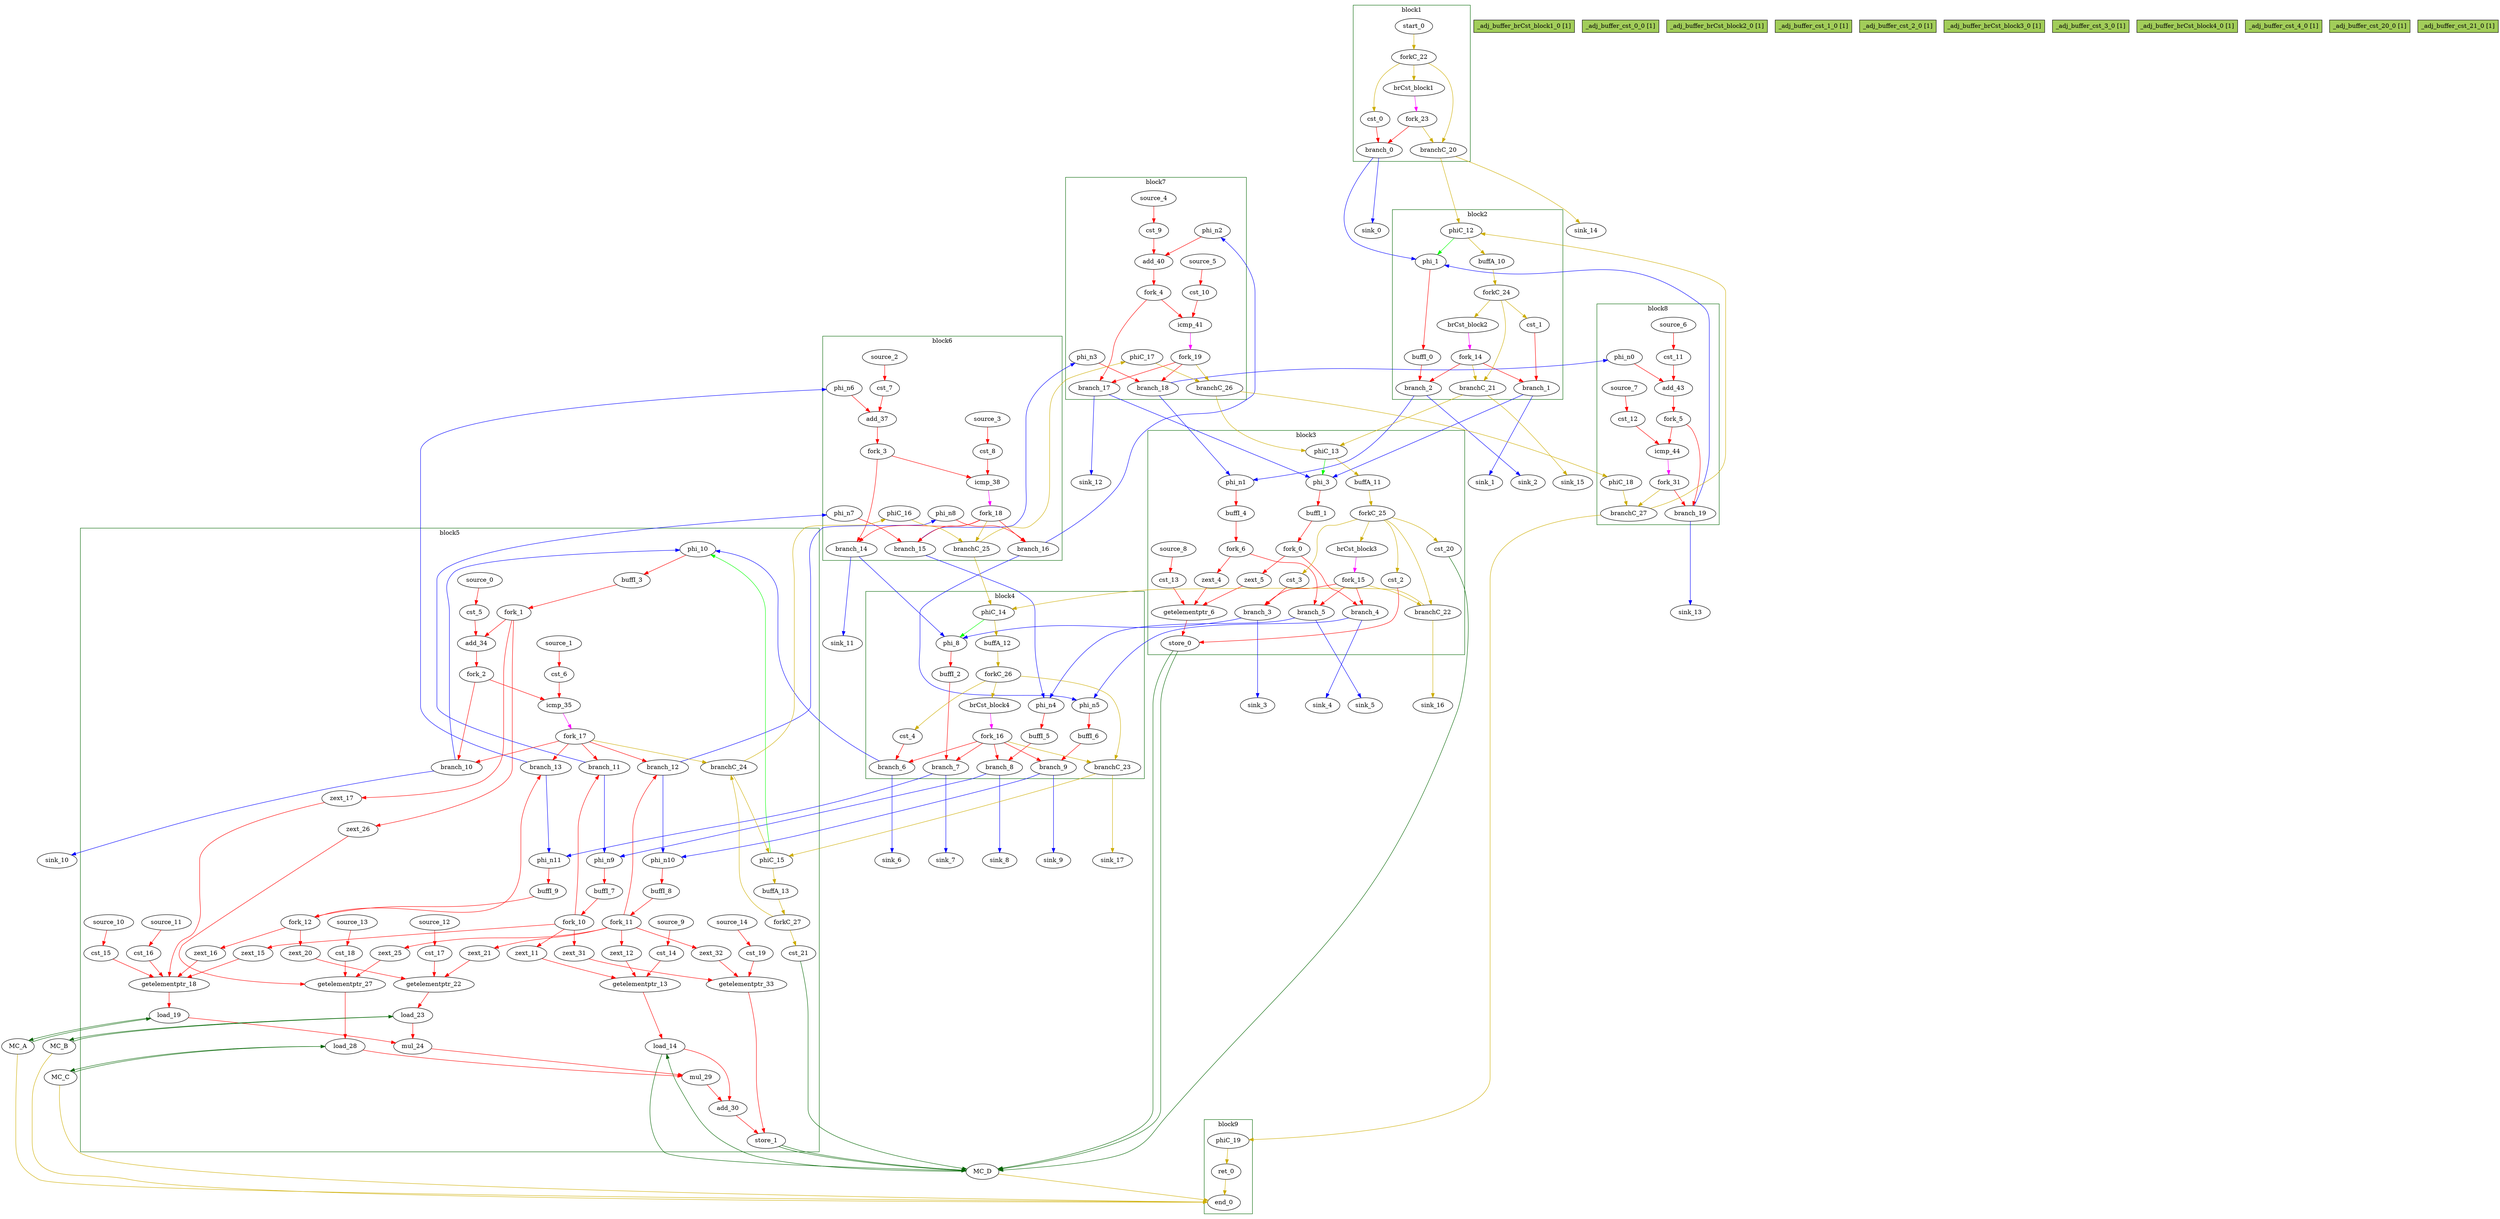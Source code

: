 Digraph G {
	splines=spline;
//DHLS version: 0.1.1" [shape = "none" pos = "20,20!"]
		"brCst_block1" [type = "Constant", bbID= 1, in = "in1:1", out = "out1:1", value = "0x1"];
		_adj_buffer_brCst_block1_0 [type=Buffer, in="in1:0", out="out1:1", bbID=2, slots=1, transparent=false, label="_adj_buffer_brCst_block1_0 [1]", shape=box, style=filled, fillcolor=darkolivegreen3, height=0.4];
		"cst_0" [type = "Constant", bbID= 1, in = "in1:32", out = "out1:32", value = "0x00000000"];
		_adj_buffer_cst_0_0 [type=Buffer, in="in1:0", out="out1:32", bbID=2, slots=1, transparent=false, label="_adj_buffer_cst_0_0 [1]", shape=box, style=filled, fillcolor=darkolivegreen3, height=0.4];
		"phi_1" [type = "Mux", bbID= 2, in = "in1?:1 in2:32 in3:32 ", out = "out1:32", delay=1.397];
		"brCst_block2" [type = "Constant", bbID= 2, in = "in1:1", out = "out1:1", value = "0x1"];
		_adj_buffer_brCst_block2_0 [type=Buffer, in="in1:0", out="out1:1", bbID=2, slots=1, transparent=false, label="_adj_buffer_brCst_block2_0 [1]", shape=box, style=filled, fillcolor=darkolivegreen3, height=0.4];
		"cst_1" [type = "Constant", bbID= 2, in = "in1:32", out = "out1:32", value = "0x00000000"];
		_adj_buffer_cst_1_0 [type=Buffer, in="in1:0", out="out1:32", bbID=2, slots=1, transparent=false, label="_adj_buffer_cst_1_0 [1]", shape=box, style=filled, fillcolor=darkolivegreen3, height=0.4];
		"phi_3" [type = "Mux", bbID= 3, in = "in1?:1 in2:32 in3:32 ", out = "out1:32", delay=1.397];
		"zext_4" [type = "Operator", bbID= 3, op = "zext_op", in = "in1:32 ", out = "out1:32 ", delay=0.000, latency=0, II=1];
		"zext_5" [type = "Operator", bbID= 3, op = "zext_op", in = "in1:32 ", out = "out1:32 ", delay=0.000, latency=0, II=1];
		"getelementptr_6" [type = "Operator", bbID= 3, op = "getelementptr_op", in = "in1:32 in2:32 in3:32 ", out = "out1:32 ", constants=1, delay=3.792, latency=0, II=1];
		"cst_2" [type = "Constant", bbID= 3, in = "in1:32", out = "out1:32", value = "0x00000000"];
		_adj_buffer_cst_2_0 [type=Buffer, in="in1:0", out="out1:32", bbID=2, slots=1, transparent=false, label="_adj_buffer_cst_2_0 [1]", shape=box, style=filled, fillcolor=darkolivegreen3, height=0.4];
		"store_0" [type = "Operator", bbID= 3, op = "mc_store_op", bbID= 3, portId= 0, in = "in1:32 in2:32 ", out = "out1:32 out2:32", delay=0.672, latency=0, II=1];
		"brCst_block3" [type = "Constant", bbID= 3, in = "in1:1", out = "out1:1", value = "0x1"];
		_adj_buffer_brCst_block3_0 [type=Buffer, in="in1:0", out="out1:1", bbID=2, slots=1, transparent=false, label="_adj_buffer_brCst_block3_0 [1]", shape=box, style=filled, fillcolor=darkolivegreen3, height=0.4];
		"cst_3" [type = "Constant", bbID= 3, in = "in1:32", out = "out1:32", value = "0x00000000"];
		_adj_buffer_cst_3_0 [type=Buffer, in="in1:0", out="out1:32", bbID=2, slots=1, transparent=false, label="_adj_buffer_cst_3_0 [1]", shape=box, style=filled, fillcolor=darkolivegreen3, height=0.4];
		"phi_8" [type = "Mux", bbID= 4, in = "in1?:1 in2:32 in3:32 ", out = "out1:32", delay=1.397];
		"brCst_block4" [type = "Constant", bbID= 4, in = "in1:1", out = "out1:1", value = "0x1"];
		_adj_buffer_brCst_block4_0 [type=Buffer, in="in1:0", out="out1:1", bbID=2, slots=1, transparent=false, label="_adj_buffer_brCst_block4_0 [1]", shape=box, style=filled, fillcolor=darkolivegreen3, height=0.4];
		"cst_4" [type = "Constant", bbID= 4, in = "in1:32", out = "out1:32", value = "0x00000000"];
		_adj_buffer_cst_4_0 [type=Buffer, in="in1:0", out="out1:32", bbID=2, slots=1, transparent=false, label="_adj_buffer_cst_4_0 [1]", shape=box, style=filled, fillcolor=darkolivegreen3, height=0.4];
		"phi_10" [type = "Mux", bbID= 5, in = "in1?:1 in2:32 in3:32 ", out = "out1:32", delay=1.397];
		"zext_11" [type = "Operator", bbID= 5, op = "zext_op", in = "in1:32 ", out = "out1:32 ", delay=0.000, latency=0, II=1];
		"zext_12" [type = "Operator", bbID= 5, op = "zext_op", in = "in1:32 ", out = "out1:32 ", delay=0.000, latency=0, II=1];
		"getelementptr_13" [type = "Operator", bbID= 5, op = "getelementptr_op", in = "in1:32 in2:32 in3:32 ", out = "out1:32 ", constants=1, delay=3.792, latency=0, II=1];
		"load_14" [type = "Operator", bbID= 5, op = "mc_load_op", bbID= 5, portId= 0, in = "in1:32 in2:32", out = "out1:32 out2:32 ", delay=1.412, latency=2, II=1];
		"zext_15" [type = "Operator", bbID= 5, op = "zext_op", in = "in1:32 ", out = "out1:32 ", delay=0.000, latency=0, II=1];
		"zext_16" [type = "Operator", bbID= 5, op = "zext_op", in = "in1:32 ", out = "out1:32 ", delay=0.000, latency=0, II=1];
		"zext_17" [type = "Operator", bbID= 5, op = "zext_op", in = "in1:32 ", out = "out1:32 ", delay=0.000, latency=0, II=1];
		"getelementptr_18" [type = "Operator", bbID= 5, op = "getelementptr_op", in = "in1:32 in2:32 in3:32 in4:32 in5:32 ", out = "out1:32 ", constants=2, delay=3.792, latency=0, II=1];
		"load_19" [type = "Operator", bbID= 5, op = "mc_load_op", bbID= 5, portId= 0, in = "in1:32 in2:32", out = "out1:32 out2:32 ", delay=1.412, latency=2, II=1];
		"zext_20" [type = "Operator", bbID= 5, op = "zext_op", in = "in1:32 ", out = "out1:32 ", delay=0.000, latency=0, II=1];
		"zext_21" [type = "Operator", bbID= 5, op = "zext_op", in = "in1:32 ", out = "out1:32 ", delay=0.000, latency=0, II=1];
		"getelementptr_22" [type = "Operator", bbID= 5, op = "getelementptr_op", in = "in1:32 in2:32 in3:32 ", out = "out1:32 ", constants=1, delay=3.792, latency=0, II=1];
		"load_23" [type = "Operator", bbID= 5, op = "mc_load_op", bbID= 5, portId= 0, in = "in1:32 in2:32", out = "out1:32 out2:32 ", delay=1.412, latency=2, II=1];
		"mul_24" [type = "Operator", bbID= 5, op = "mul_op", in = "in1:32 in2:32 ", out = "out1:32 ", delay=0.000, latency=4, II=1];
		"zext_25" [type = "Operator", bbID= 5, op = "zext_op", in = "in1:32 ", out = "out1:32 ", delay=0.000, latency=0, II=1];
		"zext_26" [type = "Operator", bbID= 5, op = "zext_op", in = "in1:32 ", out = "out1:32 ", delay=0.000, latency=0, II=1];
		"getelementptr_27" [type = "Operator", bbID= 5, op = "getelementptr_op", in = "in1:32 in2:32 in3:32 ", out = "out1:32 ", constants=1, delay=3.792, latency=0, II=1];
		"load_28" [type = "Operator", bbID= 5, op = "mc_load_op", bbID= 5, portId= 0, in = "in1:32 in2:32", out = "out1:32 out2:32 ", delay=1.412, latency=2, II=1];
		"mul_29" [type = "Operator", bbID= 5, op = "mul_op", in = "in1:32 in2:32 ", out = "out1:32 ", delay=0.000, latency=4, II=1];
		"add_30" [type = "Operator", bbID= 5, op = "add_op", in = "in1:32 in2:32 ", out = "out1:32 ", delay=2.287, latency=0, II=1];
		"zext_31" [type = "Operator", bbID= 5, op = "zext_op", in = "in1:32 ", out = "out1:32 ", delay=0.000, latency=0, II=1];
		"zext_32" [type = "Operator", bbID= 5, op = "zext_op", in = "in1:32 ", out = "out1:32 ", delay=0.000, latency=0, II=1];
		"getelementptr_33" [type = "Operator", bbID= 5, op = "getelementptr_op", in = "in1:32 in2:32 in3:32 ", out = "out1:32 ", constants=1, delay=3.792, latency=0, II=1];
		"store_1" [type = "Operator", bbID= 5, op = "mc_store_op", bbID= 5, portId= 1, in = "in1:32 in2:32 ", out = "out1:32 out2:32", delay=0.672, latency=0, II=1];
		"cst_5" [type = "Constant", bbID= 5, in = "in1:32", out = "out1:32", value = "0x00000001"];
		"add_34" [type = "Operator", bbID= 5, op = "add_op", in = "in1:32 in2:32 ", out = "out1:32 ", delay=2.287, latency=0, II=1];
		"cst_6" [type = "Constant", bbID= 5, in = "in1:32", out = "out1:32", value = "0x00000100"];
		"icmp_35" [type = "Operator", bbID= 5, op = "icmp_ult_op", in = "in1:32 in2:32 ", out = "out1:1 ", delay=1.907, latency=0, II=1];
		"cst_7" [type = "Constant", bbID= 6, in = "in1:32", out = "out1:32", value = "0x00000001"];
		"add_37" [type = "Operator", bbID= 6, op = "add_op", in = "in1:32 in2:32 ", out = "out1:32 ", delay=2.287, latency=0, II=1];
		"cst_8" [type = "Constant", bbID= 6, in = "in1:32", out = "out1:32", value = "0x00000100"];
		"icmp_38" [type = "Operator", bbID= 6, op = "icmp_ult_op", in = "in1:32 in2:32 ", out = "out1:1 ", delay=1.907, latency=0, II=1];
		"cst_9" [type = "Constant", bbID= 7, in = "in1:32", out = "out1:32", value = "0x00000001"];
		"add_40" [type = "Operator", bbID= 7, op = "add_op", in = "in1:32 in2:32 ", out = "out1:32 ", delay=2.287, latency=0, II=1];
		"cst_10" [type = "Constant", bbID= 7, in = "in1:32", out = "out1:32", value = "0x00000100"];
		"icmp_41" [type = "Operator", bbID= 7, op = "icmp_ult_op", in = "in1:32 in2:32 ", out = "out1:1 ", delay=1.907, latency=0, II=1];
		"cst_11" [type = "Constant", bbID= 8, in = "in1:32", out = "out1:32", value = "0x00000001"];
		"add_43" [type = "Operator", bbID= 8, op = "add_op", in = "in1:32 in2:32 ", out = "out1:32 ", delay=2.287, latency=0, II=1];
		"cst_12" [type = "Constant", bbID= 8, in = "in1:32", out = "out1:32", value = "0x00000100"];
		"icmp_44" [type = "Operator", bbID= 8, op = "icmp_ult_op", in = "in1:32 in2:32 ", out = "out1:1 ", delay=1.907, latency=0, II=1];
		"ret_0" [type = "Operator", bbID= 9, op = "ret_op", in = "in1:0 ", out = "out1:0 ", delay=0.000, latency=0, II=1];
		"cst_13" [type = "Constant", bbID= 3, in = "in1:32", out = "out1:32", value = "0x00000100"];
		"cst_14" [type = "Constant", bbID= 5, in = "in1:32", out = "out1:32", value = "0x00000100"];
		"cst_15" [type = "Constant", bbID= 5, in = "in1:32", out = "out1:32", value = "0x00000100"];
		"cst_16" [type = "Constant", bbID= 5, in = "in1:32", out = "out1:32", value = "0x00000100"];
		"cst_17" [type = "Constant", bbID= 5, in = "in1:32", out = "out1:32", value = "0x00000100"];
		"cst_18" [type = "Constant", bbID= 5, in = "in1:32", out = "out1:32", value = "0x00000100"];
		"cst_19" [type = "Constant", bbID= 5, in = "in1:32", out = "out1:32", value = "0x00000100"];
		"phi_n0" [type = "Merge", bbID= 8, in = "in1:32 ", out = "out1:32", delay=0.000];
		"phi_n1" [type = "Merge", bbID= 3, in = "in1:32 in2:32 ", out = "out1:32", delay=1.397];
		"phi_n2" [type = "Merge", bbID= 7, in = "in1:32 ", out = "out1:32", delay=0.000];
		"phi_n3" [type = "Merge", bbID= 7, in = "in1:32 ", out = "out1:32", delay=0.000];
		"phi_n4" [type = "Merge", bbID= 4, in = "in1:32 in2:32 ", out = "out1:32", delay=1.397];
		"phi_n5" [type = "Merge", bbID= 4, in = "in1:32 in2:32 ", out = "out1:32", delay=1.397];
		"phi_n6" [type = "Merge", bbID= 6, in = "in1:32 ", out = "out1:32", delay=0.000];
		"phi_n7" [type = "Merge", bbID= 6, in = "in1:32 ", out = "out1:32", delay=0.000];
		"phi_n8" [type = "Merge", bbID= 6, in = "in1:32 ", out = "out1:32", delay=0.000];
		"phi_n9" [type = "Merge", bbID= 5, in = "in1:32 in2:32 ", out = "out1:32", delay=1.397];
		"phi_n10" [type = "Merge", bbID= 5, in = "in1:32 in2:32 ", out = "out1:32", delay=1.397];
		"phi_n11" [type = "Merge", bbID= 5, in = "in1:32 in2:32 ", out = "out1:32", delay=1.397];
		"fork_0" [type = "Fork", bbID= 3, in = "in1:32", out = "out1:32 out2:32 "];
		"fork_1" [type = "Fork", bbID= 5, in = "in1:32", out = "out1:32 out2:32 out3:32 "];
		"fork_2" [type = "Fork", bbID= 5, in = "in1:32", out = "out1:32 out2:32 "];
		"fork_3" [type = "Fork", bbID= 6, in = "in1:32", out = "out1:32 out2:32 "];
		"fork_4" [type = "Fork", bbID= 7, in = "in1:32", out = "out1:32 out2:32 "];
		"fork_5" [type = "Fork", bbID= 8, in = "in1:32", out = "out1:32 out2:32 "];
		"fork_6" [type = "Fork", bbID= 3, in = "in1:32", out = "out1:32 out2:32 "];
		"fork_10" [type = "Fork", bbID= 5, in = "in1:32", out = "out1:32 out2:32 out3:32 out4:32 "];
		"fork_11" [type = "Fork", bbID= 5, in = "in1:32", out = "out1:32 out2:32 out3:32 out4:32 out5:32 "];
		"fork_12" [type = "Fork", bbID= 5, in = "in1:32", out = "out1:32 out2:32 out3:32 "];
		"branch_0" [type = "Branch", bbID= 1,  in = "in1:32 in2?:1", out = "out1+:32 out2-:32"];
		"branch_1" [type = "Branch", bbID= 2,  in = "in1:32 in2?:1", out = "out1+:32 out2-:32"];
		"branch_2" [type = "Branch", bbID= 2,  in = "in1:32 in2?:1", out = "out1+:32 out2-:32"];
		"fork_14" [type = "Fork", bbID= 2, in = "in1:1", out = "out1:1 out2:1 out3:1 "];
		"branch_3" [type = "Branch", bbID= 3,  in = "in1:32 in2?:1", out = "out1+:32 out2-:32"];
		"branch_4" [type = "Branch", bbID= 3,  in = "in1:32 in2?:1", out = "out1+:32 out2-:32"];
		"branch_5" [type = "Branch", bbID= 3,  in = "in1:32 in2?:1", out = "out1+:32 out2-:32"];
		"fork_15" [type = "Fork", bbID= 3, in = "in1:1", out = "out1:1 out2:1 out3:1 out4:1 "];
		"branch_6" [type = "Branch", bbID= 4,  in = "in1:32 in2?:1", out = "out1+:32 out2-:32"];
		"branch_7" [type = "Branch", bbID= 4,  in = "in1:32 in2?:1", out = "out1+:32 out2-:32"];
		"branch_8" [type = "Branch", bbID= 4,  in = "in1:32 in2?:1", out = "out1+:32 out2-:32"];
		"branch_9" [type = "Branch", bbID= 4,  in = "in1:32 in2?:1", out = "out1+:32 out2-:32"];
		"fork_16" [type = "Fork", bbID= 4, in = "in1:1", out = "out1:1 out2:1 out3:1 out4:1 out5:1 "];
		"branch_10" [type = "Branch", bbID= 5,  in = "in1:32 in2?:1", out = "out1+:32 out2-:32"];
		"branch_11" [type = "Branch", bbID= 5,  in = "in1:32 in2?:1", out = "out1+:32 out2-:32"];
		"branch_12" [type = "Branch", bbID= 5,  in = "in1:32 in2?:1", out = "out1+:32 out2-:32"];
		"branch_13" [type = "Branch", bbID= 5,  in = "in1:32 in2?:1", out = "out1+:32 out2-:32"];
		"fork_17" [type = "Fork", bbID= 5, in = "in1:1", out = "out1:1 out2:1 out3:1 out4:1 out5:1 "];
		"branch_14" [type = "Branch", bbID= 6,  in = "in1:32 in2?:1", out = "out1+:32 out2-:32"];
		"branch_15" [type = "Branch", bbID= 6,  in = "in1:32 in2?:1", out = "out1+:32 out2-:32"];
		"branch_16" [type = "Branch", bbID= 6,  in = "in1:32 in2?:1", out = "out1+:32 out2-:32"];
		"fork_18" [type = "Fork", bbID= 6, in = "in1:1", out = "out1:1 out2:1 out3:1 out4:1 "];
		"branch_17" [type = "Branch", bbID= 7,  in = "in1:32 in2?:1", out = "out1+:32 out2-:32"];
		"branch_18" [type = "Branch", bbID= 7,  in = "in1:32 in2?:1", out = "out1+:32 out2-:32"];
		"fork_19" [type = "Fork", bbID= 7, in = "in1:1", out = "out1:1 out2:1 out3:1 "];
		"branch_19" [type = "Branch", bbID= 8,  in = "in1:32 in2?:1", out = "out1+:32 out2-:32"];
		"MC_D" [type = "MC", bbID= 0, in = "in1:32*c0 in2:32*c1 in3:32*s0a in4:32*s0d in5:32*l0a in6:32*s1a in7:32*s1d ", out = "out1:32*l0d out2:0*e ", memory = "D", bbcount = 2, ldcount = 1, stcount = 2];
		"cst_20" [type = "Constant", bbID= 3, in = "in1:32", out = "out1:32", value = "0x00000001"];
		_adj_buffer_cst_20_0 [type=Buffer, in="in1:0", out="out1:32", bbID=2, slots=1, transparent=false, label="_adj_buffer_cst_20_0 [1]", shape=box, style=filled, fillcolor=darkolivegreen3, height=0.4];
		"MC_A" [type = "MC", bbID= 0, in = "in1:32*l0a ", out = "out1:32*l0d out2:0*e ", memory = "A", bbcount = 0, ldcount = 1, stcount = 0];
		"MC_B" [type = "MC", bbID= 0, in = "in1:32*l0a ", out = "out1:32*l0d out2:0*e ", memory = "B", bbcount = 0, ldcount = 1, stcount = 0];
		"MC_C" [type = "MC", bbID= 0, in = "in1:32*l0a ", out = "out1:32*l0d out2:0*e ", memory = "C", bbcount = 0, ldcount = 1, stcount = 0];
		"cst_21" [type = "Constant", bbID= 5, in = "in1:32", out = "out1:32", value = "0x00000001"];
		_adj_buffer_cst_21_0 [type=Buffer, in="in1:0", out="out1:32", bbID=2, slots=1, transparent=false, label="_adj_buffer_cst_21_0 [1]", shape=box, style=filled, fillcolor=darkolivegreen3, height=0.4];
		"end_0" [type = "Exit", bbID= 0, in = "in1:0*e in2:0*e in3:0*e in4:0*e in5:0", out = "out1:0"];
		"start_0" [type = "Entry", control= "true", bbID= 1, in = "in1:0", out = "out1:0"];
		"forkC_22" [type = "Fork", bbID= 1, in = "in1:0", out = "out1:0 out2:0 out3:0 "];
		"branchC_20" [type = "Branch", bbID= 1,  in = "in1:0 in2?:1", out = "out1+:0 out2-:0"];
		"fork_23" [type = "Fork", bbID= 1, in = "in1:1", out = "out1:1 out2:1 "];
		"phiC_12" [type = "CntrlMerge", bbID= 2, in = "in1:0 in2:0 ", out = "out1:0 out2?:1", delay=0.000];
		"forkC_24" [type = "Fork", bbID= 2, in = "in1:0", out = "out1:0 out2:0 out3:0 "];
		"branchC_21" [type = "Branch", bbID= 2,  in = "in1:0 in2?:1", out = "out1+:0 out2-:0"];
		"phiC_13" [type = "CntrlMerge", bbID= 3, in = "in1:0 in2:0 ", out = "out1:0 out2?:1", delay=0.000];
		"forkC_25" [type = "Fork", bbID= 3, in = "in1:0", out = "out1:0 out2:0 out3:0 out4:0 out5:0 "];
		"branchC_22" [type = "Branch", bbID= 3,  in = "in1:0 in2?:1", out = "out1+:0 out2-:0"];
		"phiC_14" [type = "CntrlMerge", bbID= 4, in = "in1:0 in2:0 ", out = "out1:0 out2?:1", delay=0.000];
		"forkC_26" [type = "Fork", bbID= 4, in = "in1:0", out = "out1:0 out2:0 out3:0 "];
		"branchC_23" [type = "Branch", bbID= 4,  in = "in1:0 in2?:1", out = "out1+:0 out2-:0"];
		"phiC_15" [type = "CntrlMerge", bbID= 5, in = "in1:0 in2:0 ", out = "out1:0 out2?:1", delay=0.000];
		"forkC_27" [type = "Fork", bbID= 5, in = "in1:0", out = "out1:0 out2:0 "];
		"branchC_24" [type = "Branch", bbID= 5,  in = "in1:0 in2?:1", out = "out1+:0 out2-:0"];
		"phiC_16" [type = "Merge", bbID= 6, in = "in1:0 ", out = "out1:0", delay=0.000];
		"branchC_25" [type = "Branch", bbID= 6,  in = "in1:0 in2?:1", out = "out1+:0 out2-:0"];
		"phiC_17" [type = "Merge", bbID= 7, in = "in1:0 ", out = "out1:0", delay=0.000];
		"branchC_26" [type = "Branch", bbID= 7,  in = "in1:0 in2?:1", out = "out1+:0 out2-:0"];
		"phiC_18" [type = "Merge", bbID= 8, in = "in1:0 ", out = "out1:0", delay=0.000];
		"branchC_27" [type = "Branch", bbID= 8,  in = "in1:0 in2?:1", out = "out1+:0 out2-:0"];
		"fork_31" [type = "Fork", bbID= 8, in = "in1:1", out = "out1:1 out2:1 "];
		"phiC_19" [type = "Merge", bbID= 9, in = "in1:0 ", out = "out1:0", delay=0.000];
		"sink_0" [type = "Sink", bbID= 0, in = "in1:32"];
		"sink_1" [type = "Sink", bbID= 0, in = "in1:32"];
		"sink_2" [type = "Sink", bbID= 0, in = "in1:32"];
		"sink_3" [type = "Sink", bbID= 0, in = "in1:32"];
		"sink_4" [type = "Sink", bbID= 0, in = "in1:32"];
		"sink_5" [type = "Sink", bbID= 0, in = "in1:32"];
		"sink_6" [type = "Sink", bbID= 0, in = "in1:32"];
		"sink_7" [type = "Sink", bbID= 0, in = "in1:32"];
		"sink_8" [type = "Sink", bbID= 0, in = "in1:32"];
		"sink_9" [type = "Sink", bbID= 0, in = "in1:32"];
		"sink_10" [type = "Sink", bbID= 0, in = "in1:32"];
		"sink_11" [type = "Sink", bbID= 0, in = "in1:32"];
		"sink_12" [type = "Sink", bbID= 0, in = "in1:32"];
		"sink_13" [type = "Sink", bbID= 0, in = "in1:32"];
		"sink_14" [type = "Sink", bbID= 0, in = "in1:0"];
		"sink_15" [type = "Sink", bbID= 0, in = "in1:0"];
		"sink_16" [type = "Sink", bbID= 0, in = "in1:0"];
		"sink_17" [type = "Sink", bbID= 0, in = "in1:0"];
		"source_0" [type = "Source", bbID= 5, out = "out1:32"];
		"source_1" [type = "Source", bbID= 5, out = "out1:32"];
		"source_2" [type = "Source", bbID= 6, out = "out1:32"];
		"source_3" [type = "Source", bbID= 6, out = "out1:32"];
		"source_4" [type = "Source", bbID= 7, out = "out1:32"];
		"source_5" [type = "Source", bbID= 7, out = "out1:32"];
		"source_6" [type = "Source", bbID= 8, out = "out1:32"];
		"source_7" [type = "Source", bbID= 8, out = "out1:32"];
		"source_8" [type = "Source", bbID= 3, out = "out1:32"];
		"source_9" [type = "Source", bbID= 5, out = "out1:32"];
		"source_10" [type = "Source", bbID= 5, out = "out1:32"];
		"source_11" [type = "Source", bbID= 5, out = "out1:32"];
		"source_12" [type = "Source", bbID= 5, out = "out1:32"];
		"source_13" [type = "Source", bbID= 5, out = "out1:32"];
		"source_14" [type = "Source", bbID= 5, out = "out1:32"];
		"buffI_0" [type = "Buffer", bbID= 2, in = "in1:32", out = "out1:32"];
		"buffI_1" [type = "Buffer", bbID= 3, in = "in1:32", out = "out1:32"];
		"buffI_2" [type = "Buffer", bbID= 4, in = "in1:32", out = "out1:32"];
		"buffI_3" [type = "Buffer", bbID= 5, in = "in1:32", out = "out1:32"];
		"buffI_4" [type = "Buffer", bbID= 3, in = "in1:32", out = "out1:32"];
		"buffI_5" [type = "Buffer", bbID= 4, in = "in1:32", out = "out1:32"];
		"buffI_6" [type = "Buffer", bbID= 4, in = "in1:32", out = "out1:32"];
		"buffI_7" [type = "Buffer", bbID= 5, in = "in1:32", out = "out1:32"];
		"buffI_8" [type = "Buffer", bbID= 5, in = "in1:32", out = "out1:32"];
		"buffI_9" [type = "Buffer", bbID= 5, in = "in1:32", out = "out1:32"];
		"buffA_10" [type = "Buffer", bbID= 2, in = "in1:0", out = "out1:0"];
		"buffA_11" [type = "Buffer", bbID= 3, in = "in1:0", out = "out1:0"];
		"buffA_12" [type = "Buffer", bbID= 4, in = "in1:0", out = "out1:0"];
		"buffA_13" [type = "Buffer", bbID= 5, in = "in1:0", out = "out1:0"];
		"store_0" -> "MC_D" [color = "darkgreen", mem_address = "true", from = "out2", to = "in3"];
		"store_0" -> "MC_D" [color = "darkgreen", mem_address = "false", from = "out1", to = "in4"];
		"load_14" -> "MC_D" [color = "darkgreen", mem_address = "true", from = "out2", to = "in5"];
		"MC_D" -> "load_14" [color = "darkgreen", mem_address = "false", from = "out1", to = "in1"];
		"load_19" -> "MC_A" [color = "darkgreen", mem_address = "true", from = "out2", to = "in1"];
		"MC_A" -> "load_19" [color = "darkgreen", mem_address = "false", from = "out1", to = "in1"];
		"load_23" -> "MC_B" [color = "darkgreen", mem_address = "true", from = "out2", to = "in1"];
		"MC_B" -> "load_23" [color = "darkgreen", mem_address = "false", from = "out1", to = "in1"];
		"load_28" -> "MC_C" [color = "darkgreen", mem_address = "true", from = "out2", to = "in1"];
		"MC_C" -> "load_28" [color = "darkgreen", mem_address = "false", from = "out1", to = "in1"];
		"store_1" -> "MC_D" [color = "darkgreen", mem_address = "true", from = "out2", to = "in6"];
		"store_1" -> "MC_D" [color = "darkgreen", mem_address = "false", from = "out1", to = "in7"];
		"cst_20" -> "MC_D" [color = "darkgreen", from = "out1", to = "in1"];
		"cst_21" -> "MC_D" [color = "darkgreen", from = "out1", to = "in2"];
		"MC_D" -> "end_0" [color = "gold3", from = "out2", to = "in1"];
		"MC_A" -> "end_0" [color = "gold3", from = "out2", to = "in2"];
		"MC_B" -> "end_0" [color = "gold3", from = "out2", to = "in3"];
		"MC_C" -> "end_0" [color = "gold3", from = "out2", to = "in4"];
	subgraph cluster_0 {
	color = "darkgreen";
		label = "block1";
		"brCst_block1" -> "fork_23" [color = "magenta", from = "out1", to = "in1"];
		"cst_0" -> "branch_0" [color = "red", from = "out1", to = "in1"];
		"start_0" -> "forkC_22" [color = "gold3", from = "out1", to = "in1"];
		"forkC_22" -> "cst_0" [color = "gold3", from = "out1", to = "in1"];
		"forkC_22" -> "branchC_20" [color = "gold3", from = "out2", to = "in1"];
		"forkC_22" -> "brCst_block1" [color = "gold3", from = "out3", to = "in1"];
		"fork_23" -> "branch_0" [color = "red", from = "out1", to = "in2"];
		"fork_23" -> "branchC_20" [color = "gold3", from = "out2", to = "in2"];
	}
		"branch_0" -> "phi_1" [color = "blue", minlen = 3, from = "out1", to = "in2"];
		"branch_0" -> "sink_0" [color = "blue", minlen = 3, from = "out2", to = "in1"];
		"branchC_20" -> "phiC_12" [color = "gold3", minlen = 3, from = "out1", to = "in1"];
		"branchC_20" -> "sink_14" [color = "gold3", minlen = 3, from = "out2", to = "in1"];
	subgraph cluster_1 {
	color = "darkgreen";
		label = "block2";
		"phi_1" -> "buffI_0" [color = "red", from = "out1", to = "in1"];
		"brCst_block2" -> "fork_14" [color = "magenta", from = "out1", to = "in1"];
		"cst_1" -> "branch_1" [color = "red", from = "out1", to = "in1"];
		"fork_14" -> "branch_2" [color = "red", from = "out1", to = "in2"];
		"fork_14" -> "branch_1" [color = "red", from = "out2", to = "in2"];
		"fork_14" -> "branchC_21" [color = "gold3", from = "out3", to = "in2"];
		"phiC_12" -> "phi_1" [color = "green", from = "out2", to = "in1"];
		"phiC_12" -> "buffA_10" [color = "gold3", from = "out1", to = "in1"];
		"forkC_24" -> "cst_1" [color = "gold3", from = "out1", to = "in1"];
		"forkC_24" -> "branchC_21" [color = "gold3", from = "out2", to = "in1"];
		"forkC_24" -> "brCst_block2" [color = "gold3", from = "out3", to = "in1"];
		"buffI_0" -> "branch_2" [color = "red", from = "out1", to = "in1"];
		"buffA_10" -> "forkC_24" [color = "gold3", from = "out1", to = "in1"];
	}
		"branch_1" -> "phi_3" [color = "blue", minlen = 3, from = "out1", to = "in2"];
		"branch_1" -> "sink_1" [color = "blue", minlen = 3, from = "out2", to = "in1"];
		"branch_2" -> "phi_n1" [color = "blue", minlen = 3, from = "out1", to = "in1"];
		"branch_2" -> "sink_2" [color = "blue", minlen = 3, from = "out2", to = "in1"];
		"branchC_21" -> "phiC_13" [color = "gold3", minlen = 3, from = "out1", to = "in1"];
		"branchC_21" -> "sink_15" [color = "gold3", minlen = 3, from = "out2", to = "in1"];
	subgraph cluster_2 {
	color = "darkgreen";
		label = "block3";
		"phi_3" -> "buffI_1" [color = "red", from = "out1", to = "in1"];
		"zext_4" -> "getelementptr_6" [color = "red", from = "out1", to = "in1"];
		"zext_5" -> "getelementptr_6" [color = "red", from = "out1", to = "in2"];
		"getelementptr_6" -> "store_0" [color = "red", from = "out1", to = "in2"];
		"cst_2" -> "store_0" [color = "red", from = "out1", to = "in1"];
		"brCst_block3" -> "fork_15" [color = "magenta", from = "out1", to = "in1"];
		"cst_3" -> "branch_3" [color = "red", from = "out1", to = "in1"];
		"cst_13" -> "getelementptr_6" [color = "red", from = "out1", to = "in3"];
		"phi_n1" -> "buffI_4" [color = "red", from = "out1", to = "in1"];
		"fork_0" -> "zext_5" [color = "red", from = "out1", to = "in1"];
		"fork_0" -> "branch_4" [color = "red", from = "out2", to = "in1"];
		"fork_6" -> "zext_4" [color = "red", from = "out1", to = "in1"];
		"fork_6" -> "branch_5" [color = "red", from = "out2", to = "in1"];
		"fork_15" -> "branch_5" [color = "red", from = "out1", to = "in2"];
		"fork_15" -> "branch_4" [color = "red", from = "out2", to = "in2"];
		"fork_15" -> "branch_3" [color = "red", from = "out3", to = "in2"];
		"fork_15" -> "branchC_22" [color = "gold3", from = "out4", to = "in2"];
		"phiC_13" -> "phi_3" [color = "green", from = "out2", to = "in1"];
		"phiC_13" -> "buffA_11" [color = "gold3", from = "out1", to = "in1"];
		"forkC_25" -> "cst_2" [color = "gold3", from = "out1", to = "in1"];
		"forkC_25" -> "cst_3" [color = "gold3", from = "out2", to = "in1"];
		"forkC_25" -> "cst_20" [color = "gold3", from = "out3", to = "in1"];
		"forkC_25" -> "branchC_22" [color = "gold3", from = "out4", to = "in1"];
		"forkC_25" -> "brCst_block3" [color = "gold3", from = "out5", to = "in1"];
		"source_8" -> "cst_13" [color = "red", from = "out1", to = "in1"];
		"buffI_1" -> "fork_0" [color = "red", from = "out1", to = "in1"];
		"buffI_4" -> "fork_6" [color = "red", from = "out1", to = "in1"];
		"buffA_11" -> "forkC_25" [color = "gold3", from = "out1", to = "in1"];
	}
		"branch_3" -> "phi_8" [color = "blue", minlen = 3, from = "out1", to = "in2"];
		"branch_3" -> "sink_3" [color = "blue", minlen = 3, from = "out2", to = "in1"];
		"branch_4" -> "phi_n5" [color = "blue", minlen = 3, from = "out1", to = "in1"];
		"branch_4" -> "sink_4" [color = "blue", minlen = 3, from = "out2", to = "in1"];
		"branch_5" -> "phi_n4" [color = "blue", minlen = 3, from = "out1", to = "in1"];
		"branch_5" -> "sink_5" [color = "blue", minlen = 3, from = "out2", to = "in1"];
		"branchC_22" -> "phiC_14" [color = "gold3", minlen = 3, from = "out1", to = "in1"];
		"branchC_22" -> "sink_16" [color = "gold3", minlen = 3, from = "out2", to = "in1"];
	subgraph cluster_3 {
	color = "darkgreen";
		label = "block4";
		"phi_8" -> "buffI_2" [color = "red", from = "out1", to = "in1"];
		"brCst_block4" -> "fork_16" [color = "magenta", from = "out1", to = "in1"];
		"cst_4" -> "branch_6" [color = "red", from = "out1", to = "in1"];
		"phi_n4" -> "buffI_5" [color = "red", from = "out1", to = "in1"];
		"phi_n5" -> "buffI_6" [color = "red", from = "out1", to = "in1"];
		"fork_16" -> "branch_9" [color = "red", from = "out1", to = "in2"];
		"fork_16" -> "branch_8" [color = "red", from = "out2", to = "in2"];
		"fork_16" -> "branch_7" [color = "red", from = "out3", to = "in2"];
		"fork_16" -> "branch_6" [color = "red", from = "out4", to = "in2"];
		"fork_16" -> "branchC_23" [color = "gold3", from = "out5", to = "in2"];
		"phiC_14" -> "phi_8" [color = "green", from = "out2", to = "in1"];
		"phiC_14" -> "buffA_12" [color = "gold3", from = "out1", to = "in1"];
		"forkC_26" -> "cst_4" [color = "gold3", from = "out1", to = "in1"];
		"forkC_26" -> "branchC_23" [color = "gold3", from = "out2", to = "in1"];
		"forkC_26" -> "brCst_block4" [color = "gold3", from = "out3", to = "in1"];
		"buffI_2" -> "branch_7" [color = "red", from = "out1", to = "in1"];
		"buffI_5" -> "branch_8" [color = "red", from = "out1", to = "in1"];
		"buffI_6" -> "branch_9" [color = "red", from = "out1", to = "in1"];
		"buffA_12" -> "forkC_26" [color = "gold3", from = "out1", to = "in1"];
	}
		"branch_6" -> "phi_10" [color = "blue", minlen = 3, from = "out1", to = "in2"];
		"branch_6" -> "sink_6" [color = "blue", minlen = 3, from = "out2", to = "in1"];
		"branch_7" -> "phi_n11" [color = "blue", minlen = 3, from = "out1", to = "in1"];
		"branch_7" -> "sink_7" [color = "blue", minlen = 3, from = "out2", to = "in1"];
		"branch_8" -> "phi_n9" [color = "blue", minlen = 3, from = "out1", to = "in1"];
		"branch_8" -> "sink_8" [color = "blue", minlen = 3, from = "out2", to = "in1"];
		"branch_9" -> "phi_n10" [color = "blue", minlen = 3, from = "out1", to = "in1"];
		"branch_9" -> "sink_9" [color = "blue", minlen = 3, from = "out2", to = "in1"];
		"branchC_23" -> "phiC_15" [color = "gold3", minlen = 3, from = "out1", to = "in1"];
		"branchC_23" -> "sink_17" [color = "gold3", minlen = 3, from = "out2", to = "in1"];
	subgraph cluster_4 {
	color = "darkgreen";
		label = "block5";
		"phi_10" -> "buffI_3" [color = "red", from = "out1", to = "in1"];
		"zext_11" -> "getelementptr_13" [color = "red", from = "out1", to = "in1"];
		"zext_12" -> "getelementptr_13" [color = "red", from = "out1", to = "in2"];
		"getelementptr_13" -> "load_14" [color = "red", from = "out1", to = "in2"];
		"load_14" -> "add_30" [color = "red", from = "out1", to = "in1"];
		"zext_15" -> "getelementptr_18" [color = "red", from = "out1", to = "in1"];
		"zext_16" -> "getelementptr_18" [color = "red", from = "out1", to = "in2"];
		"zext_17" -> "getelementptr_18" [color = "red", from = "out1", to = "in3"];
		"getelementptr_18" -> "load_19" [color = "red", from = "out1", to = "in2"];
		"load_19" -> "mul_24" [color = "red", from = "out1", to = "in1"];
		"zext_20" -> "getelementptr_22" [color = "red", from = "out1", to = "in1"];
		"zext_21" -> "getelementptr_22" [color = "red", from = "out1", to = "in2"];
		"getelementptr_22" -> "load_23" [color = "red", from = "out1", to = "in2"];
		"load_23" -> "mul_24" [color = "red", from = "out1", to = "in2"];
		"mul_24" -> "mul_29" [color = "red", from = "out1", to = "in1"];
		"zext_25" -> "getelementptr_27" [color = "red", from = "out1", to = "in1"];
		"zext_26" -> "getelementptr_27" [color = "red", from = "out1", to = "in2"];
		"getelementptr_27" -> "load_28" [color = "red", from = "out1", to = "in2"];
		"load_28" -> "mul_29" [color = "red", from = "out1", to = "in2"];
		"mul_29" -> "add_30" [color = "red", from = "out1", to = "in2"];
		"add_30" -> "store_1" [color = "red", from = "out1", to = "in1"];
		"zext_31" -> "getelementptr_33" [color = "red", from = "out1", to = "in1"];
		"zext_32" -> "getelementptr_33" [color = "red", from = "out1", to = "in2"];
		"getelementptr_33" -> "store_1" [color = "red", from = "out1", to = "in2"];
		"cst_5" -> "add_34" [color = "red", from = "out1", to = "in2"];
		"add_34" -> "fork_2" [color = "red", from = "out1", to = "in1"];
		"cst_6" -> "icmp_35" [color = "red", from = "out1", to = "in2"];
		"icmp_35" -> "fork_17" [color = "magenta", from = "out1", to = "in1"];
		"cst_14" -> "getelementptr_13" [color = "red", from = "out1", to = "in3"];
		"cst_15" -> "getelementptr_18" [color = "red", from = "out1", to = "in4"];
		"cst_16" -> "getelementptr_18" [color = "red", from = "out1", to = "in5"];
		"cst_17" -> "getelementptr_22" [color = "red", from = "out1", to = "in3"];
		"cst_18" -> "getelementptr_27" [color = "red", from = "out1", to = "in3"];
		"cst_19" -> "getelementptr_33" [color = "red", from = "out1", to = "in3"];
		"phi_n9" -> "buffI_7" [color = "red", from = "out1", to = "in1"];
		"phi_n10" -> "buffI_8" [color = "red", from = "out1", to = "in1"];
		"phi_n11" -> "buffI_9" [color = "red", from = "out1", to = "in1"];
		"fork_1" -> "zext_17" [color = "red", from = "out1", to = "in1"];
		"fork_1" -> "zext_26" [color = "red", from = "out2", to = "in1"];
		"fork_1" -> "add_34" [color = "red", from = "out3", to = "in1"];
		"fork_2" -> "icmp_35" [color = "red", from = "out1", to = "in1"];
		"fork_2" -> "branch_10" [color = "red", from = "out2", to = "in1"];
		"fork_10" -> "zext_11" [color = "red", from = "out1", to = "in1"];
		"fork_10" -> "zext_15" [color = "red", from = "out2", to = "in1"];
		"fork_10" -> "zext_31" [color = "red", from = "out3", to = "in1"];
		"fork_10" -> "branch_11" [color = "red", from = "out4", to = "in1"];
		"fork_11" -> "zext_12" [color = "red", from = "out1", to = "in1"];
		"fork_11" -> "zext_21" [color = "red", from = "out2", to = "in1"];
		"fork_11" -> "zext_25" [color = "red", from = "out3", to = "in1"];
		"fork_11" -> "zext_32" [color = "red", from = "out4", to = "in1"];
		"fork_11" -> "branch_12" [color = "red", from = "out5", to = "in1"];
		"fork_12" -> "zext_16" [color = "red", from = "out1", to = "in1"];
		"fork_12" -> "zext_20" [color = "red", from = "out2", to = "in1"];
		"fork_12" -> "branch_13" [color = "red", from = "out3", to = "in1"];
		"fork_17" -> "branch_13" [color = "red", from = "out1", to = "in2"];
		"fork_17" -> "branch_12" [color = "red", from = "out2", to = "in2"];
		"fork_17" -> "branch_11" [color = "red", from = "out3", to = "in2"];
		"fork_17" -> "branch_10" [color = "red", from = "out4", to = "in2"];
		"fork_17" -> "branchC_24" [color = "gold3", from = "out5", to = "in2"];
		"phiC_15" -> "phi_10" [color = "green", from = "out2", to = "in1"];
		"phiC_15" -> "buffA_13" [color = "gold3", from = "out1", to = "in1"];
		"forkC_27" -> "cst_21" [color = "gold3", from = "out1", to = "in1"];
		"forkC_27" -> "branchC_24" [color = "gold3", from = "out2", to = "in1"];
		"source_0" -> "cst_5" [color = "red", from = "out1", to = "in1"];
		"source_1" -> "cst_6" [color = "red", from = "out1", to = "in1"];
		"source_9" -> "cst_14" [color = "red", from = "out1", to = "in1"];
		"source_10" -> "cst_15" [color = "red", from = "out1", to = "in1"];
		"source_11" -> "cst_16" [color = "red", from = "out1", to = "in1"];
		"source_12" -> "cst_17" [color = "red", from = "out1", to = "in1"];
		"source_13" -> "cst_18" [color = "red", from = "out1", to = "in1"];
		"source_14" -> "cst_19" [color = "red", from = "out1", to = "in1"];
		"buffI_3" -> "fork_1" [color = "red", from = "out1", to = "in1"];
		"buffI_7" -> "fork_10" [color = "red", from = "out1", to = "in1"];
		"buffI_8" -> "fork_11" [color = "red", from = "out1", to = "in1"];
		"buffI_9" -> "fork_12" [color = "red", from = "out1", to = "in1"];
		"buffA_13" -> "forkC_27" [color = "gold3", from = "out1", to = "in1"];
	}
		"branch_10" -> "phi_10" [color = "blue", minlen = 3, from = "out1", to = "in3"];
		"branch_10" -> "sink_10" [color = "blue", minlen = 3, from = "out2", to = "in1"];
		"branch_11" -> "phi_n9" [color = "blue", minlen = 3, from = "out1", to = "in2"];
		"branch_11" -> "phi_n7" [color = "blue", minlen = 3, from = "out2", to = "in1"];
		"branch_12" -> "phi_n10" [color = "blue", minlen = 3, from = "out1", to = "in2"];
		"branch_12" -> "phi_n8" [color = "blue", minlen = 3, from = "out2", to = "in1"];
		"branch_13" -> "phi_n11" [color = "blue", minlen = 3, from = "out1", to = "in2"];
		"branch_13" -> "phi_n6" [color = "blue", minlen = 3, from = "out2", to = "in1"];
		"branchC_24" -> "phiC_15" [color = "gold3", minlen = 3, from = "out1", to = "in2"];
		"branchC_24" -> "phiC_16" [color = "gold3", minlen = 3, from = "out2", to = "in1"];
	subgraph cluster_5 {
	color = "darkgreen";
		label = "block6";
		"cst_7" -> "add_37" [color = "red", from = "out1", to = "in2"];
		"add_37" -> "fork_3" [color = "red", from = "out1", to = "in1"];
		"cst_8" -> "icmp_38" [color = "red", from = "out1", to = "in2"];
		"icmp_38" -> "fork_18" [color = "magenta", from = "out1", to = "in1"];
		"phi_n6" -> "add_37" [color = "red", from = "out1", to = "in1"];
		"phi_n7" -> "branch_15" [color = "red", from = "out1", to = "in1"];
		"phi_n8" -> "branch_16" [color = "red", from = "out1", to = "in1"];
		"fork_3" -> "icmp_38" [color = "red", from = "out1", to = "in1"];
		"fork_3" -> "branch_14" [color = "red", from = "out2", to = "in1"];
		"fork_18" -> "branch_16" [color = "red", from = "out1", to = "in2"];
		"fork_18" -> "branch_15" [color = "red", from = "out2", to = "in2"];
		"fork_18" -> "branch_14" [color = "red", from = "out3", to = "in2"];
		"fork_18" -> "branchC_25" [color = "gold3", from = "out4", to = "in2"];
		"phiC_16" -> "branchC_25" [color = "gold3", from = "out1", to = "in1"];
		"source_2" -> "cst_7" [color = "red", from = "out1", to = "in1"];
		"source_3" -> "cst_8" [color = "red", from = "out1", to = "in1"];
	}
		"branch_14" -> "phi_8" [color = "blue", minlen = 3, from = "out1", to = "in3"];
		"branch_14" -> "sink_11" [color = "blue", minlen = 3, from = "out2", to = "in1"];
		"branch_15" -> "phi_n4" [color = "blue", minlen = 3, from = "out1", to = "in2"];
		"branch_15" -> "phi_n3" [color = "blue", minlen = 3, from = "out2", to = "in1"];
		"branch_16" -> "phi_n5" [color = "blue", minlen = 3, from = "out1", to = "in2"];
		"branch_16" -> "phi_n2" [color = "blue", minlen = 3, from = "out2", to = "in1"];
		"branchC_25" -> "phiC_14" [color = "gold3", minlen = 3, from = "out1", to = "in2"];
		"branchC_25" -> "phiC_17" [color = "gold3", minlen = 3, from = "out2", to = "in1"];
	subgraph cluster_6 {
	color = "darkgreen";
		label = "block7";
		"cst_9" -> "add_40" [color = "red", from = "out1", to = "in2"];
		"add_40" -> "fork_4" [color = "red", from = "out1", to = "in1"];
		"cst_10" -> "icmp_41" [color = "red", from = "out1", to = "in2"];
		"icmp_41" -> "fork_19" [color = "magenta", from = "out1", to = "in1"];
		"phi_n2" -> "add_40" [color = "red", from = "out1", to = "in1"];
		"phi_n3" -> "branch_18" [color = "red", from = "out1", to = "in1"];
		"fork_4" -> "icmp_41" [color = "red", from = "out1", to = "in1"];
		"fork_4" -> "branch_17" [color = "red", from = "out2", to = "in1"];
		"fork_19" -> "branch_18" [color = "red", from = "out1", to = "in2"];
		"fork_19" -> "branch_17" [color = "red", from = "out2", to = "in2"];
		"fork_19" -> "branchC_26" [color = "gold3", from = "out3", to = "in2"];
		"phiC_17" -> "branchC_26" [color = "gold3", from = "out1", to = "in1"];
		"source_4" -> "cst_9" [color = "red", from = "out1", to = "in1"];
		"source_5" -> "cst_10" [color = "red", from = "out1", to = "in1"];
	}
		"branch_17" -> "phi_3" [color = "blue", minlen = 3, from = "out1", to = "in3"];
		"branch_17" -> "sink_12" [color = "blue", minlen = 3, from = "out2", to = "in1"];
		"branch_18" -> "phi_n1" [color = "blue", minlen = 3, from = "out1", to = "in2"];
		"branch_18" -> "phi_n0" [color = "blue", minlen = 3, from = "out2", to = "in1"];
		"branchC_26" -> "phiC_13" [color = "gold3", minlen = 3, from = "out1", to = "in2"];
		"branchC_26" -> "phiC_18" [color = "gold3", minlen = 3, from = "out2", to = "in1"];
	subgraph cluster_7 {
	color = "darkgreen";
		label = "block8";
		"cst_11" -> "add_43" [color = "red", from = "out1", to = "in2"];
		"add_43" -> "fork_5" [color = "red", from = "out1", to = "in1"];
		"cst_12" -> "icmp_44" [color = "red", from = "out1", to = "in2"];
		"icmp_44" -> "fork_31" [color = "magenta", from = "out1", to = "in1"];
		"phi_n0" -> "add_43" [color = "red", from = "out1", to = "in1"];
		"fork_5" -> "icmp_44" [color = "red", from = "out1", to = "in1"];
		"fork_5" -> "branch_19" [color = "red", from = "out2", to = "in1"];
		"phiC_18" -> "branchC_27" [color = "gold3", from = "out1", to = "in1"];
		"fork_31" -> "branch_19" [color = "red", from = "out1", to = "in2"];
		"fork_31" -> "branchC_27" [color = "gold3", from = "out2", to = "in2"];
		"source_6" -> "cst_11" [color = "red", from = "out1", to = "in1"];
		"source_7" -> "cst_12" [color = "red", from = "out1", to = "in1"];
	}
		"branch_19" -> "phi_1" [color = "blue", minlen = 3, from = "out1", to = "in3"];
		"branch_19" -> "sink_13" [color = "blue", minlen = 3, from = "out2", to = "in1"];
		"branchC_27" -> "phiC_12" [color = "gold3", minlen = 3, from = "out1", to = "in2"];
		"branchC_27" -> "phiC_19" [color = "gold3", minlen = 3, from = "out2", to = "in1"];
	subgraph cluster_8 {
	color = "darkgreen";
		label = "block9";
		"ret_0" -> "end_0" [color = "gold3", from = "out1", to = "in5"];
		"phiC_19" -> "ret_0" [color = "gold3", from = "out1", to = "in1"];
	}
}
